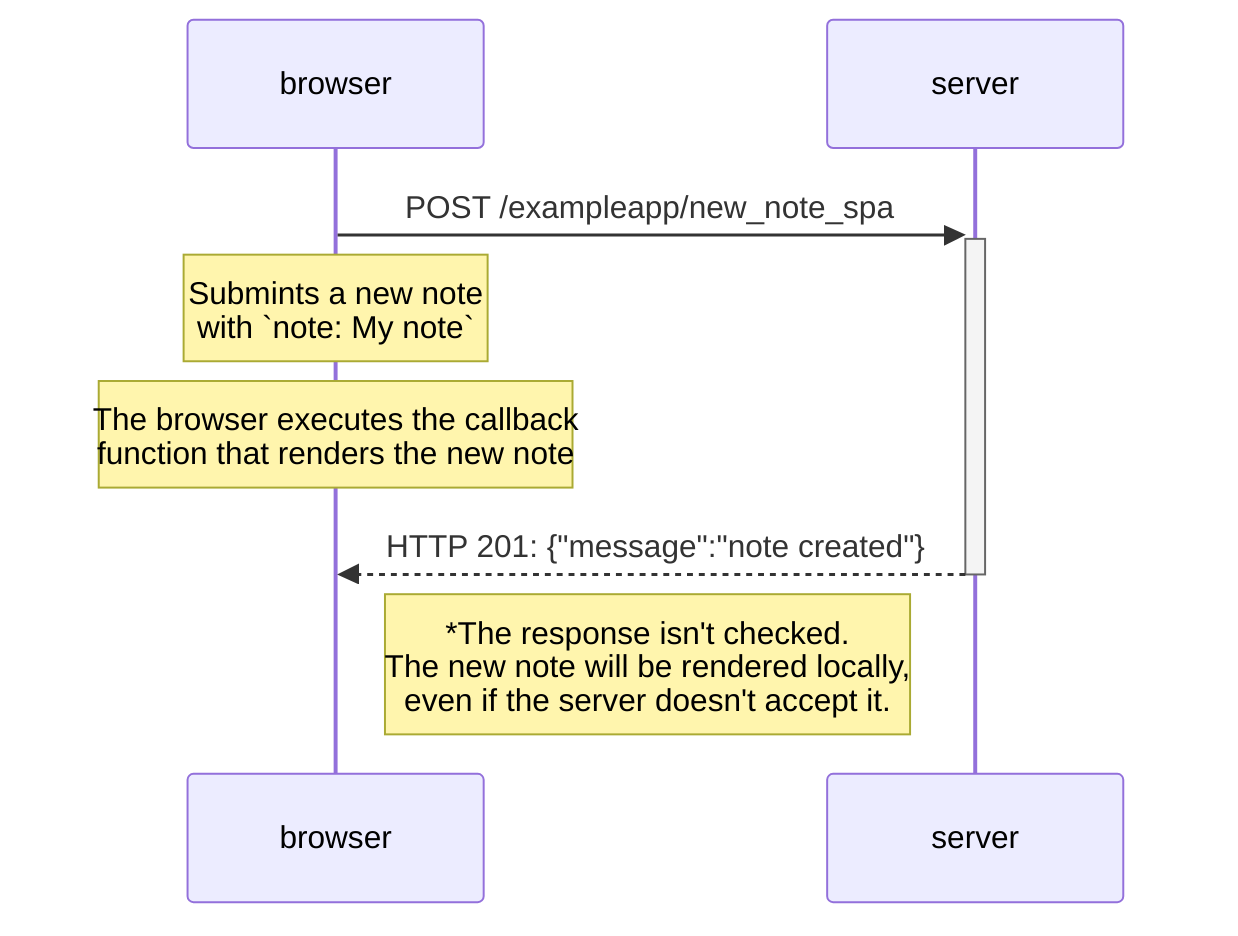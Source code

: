 sequenceDiagram
  participant browser as browser
  participant server as server

  browser ->>+ server: POST /exampleapp/new_note_spa
  Note over browser: Submints a new note<br>with `note: My note`
  Note over browser: The browser executes the callback<br>function that renders the new note
  server -->>- browser: HTTP 201: {"message":"note created"}
  Note right of browser: *The response isn't checked.<br>The new note will be rendered locally,<br>even if the server doesn't accept it.